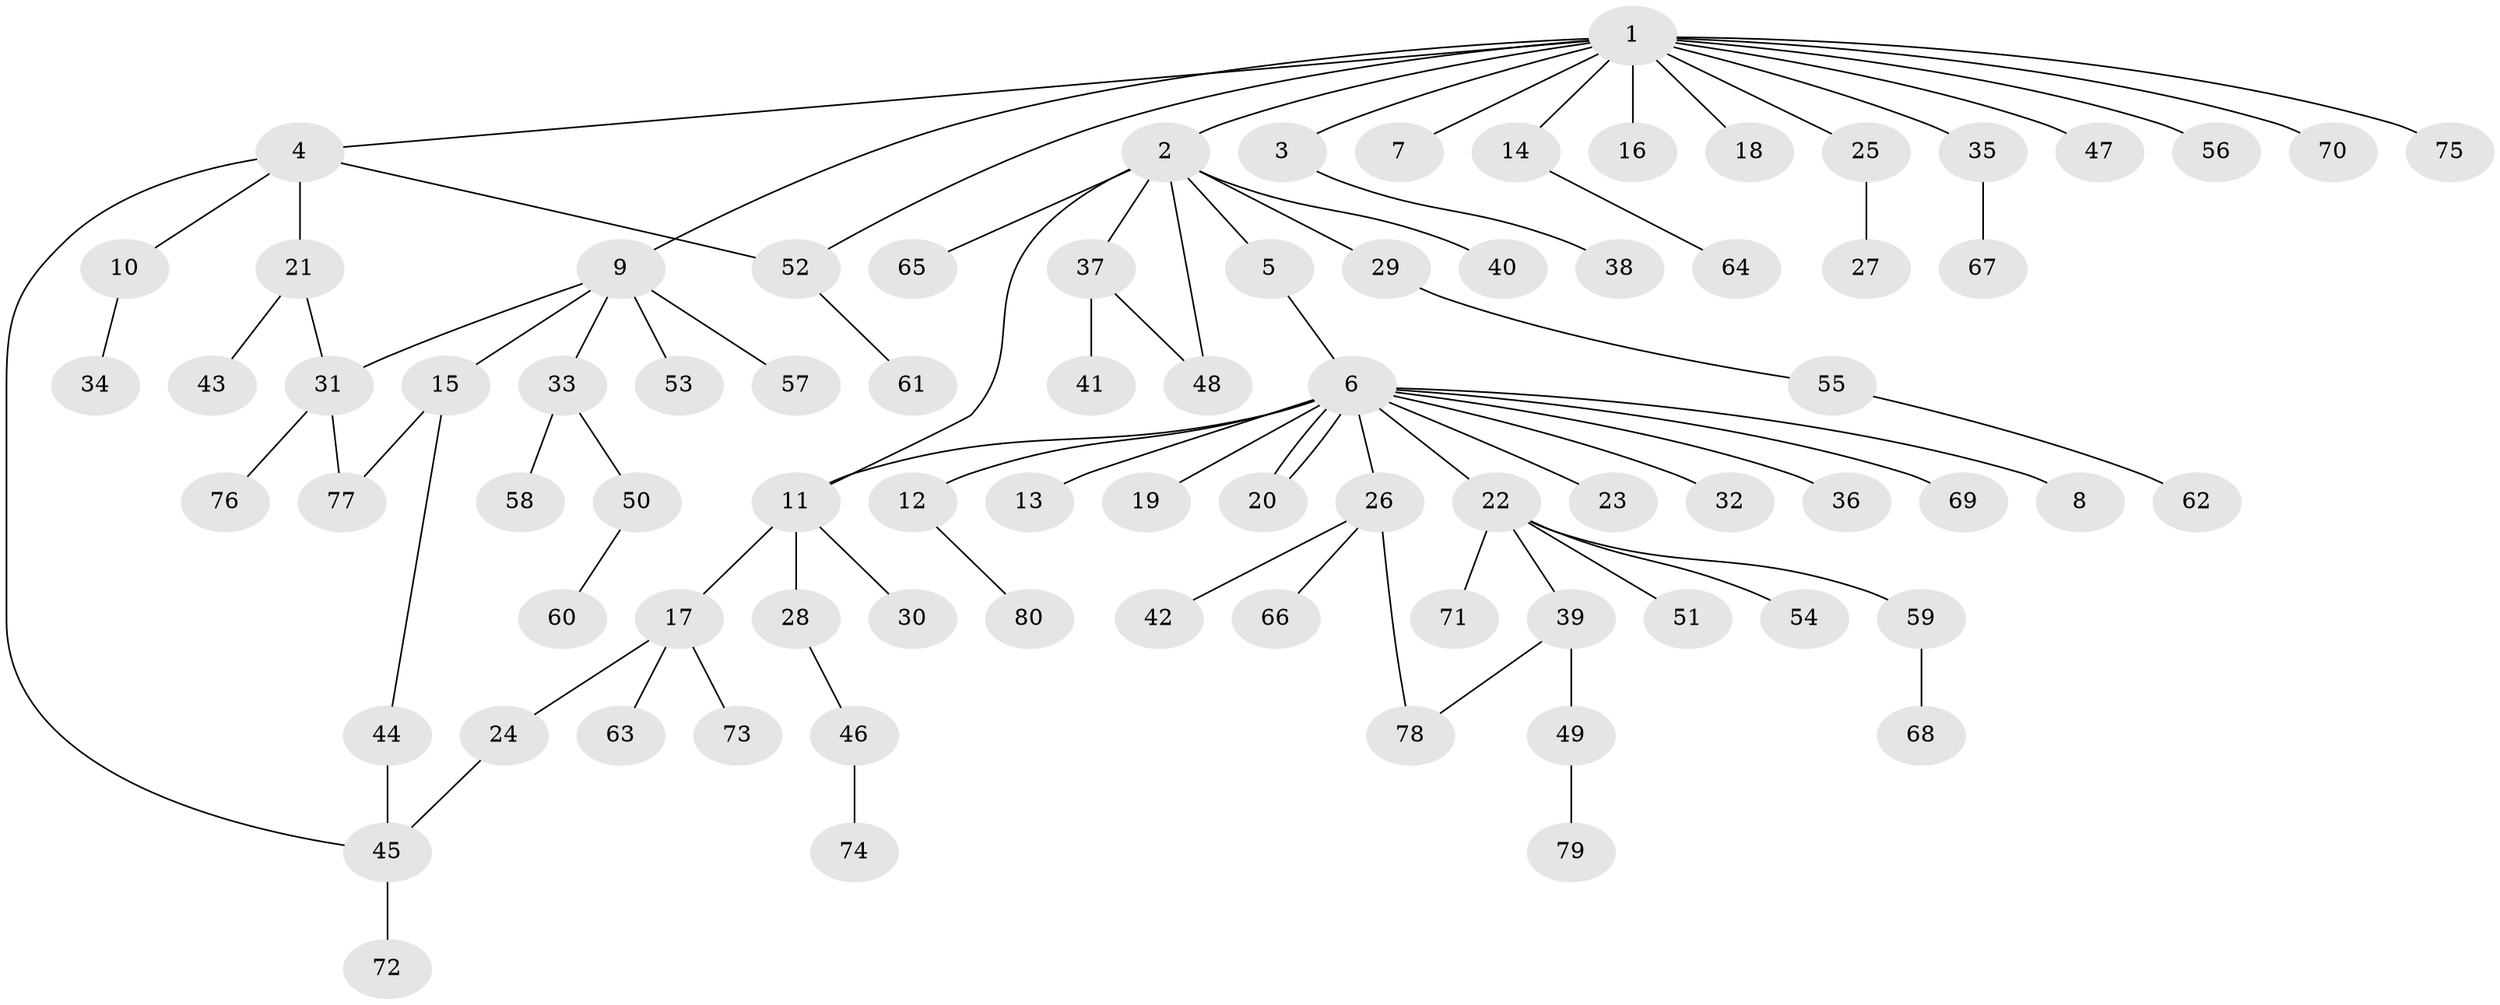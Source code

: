 // coarse degree distribution, {17: 0.017543859649122806, 7: 0.03508771929824561, 1: 0.6666666666666666, 2: 0.12280701754385964, 14: 0.017543859649122806, 5: 0.03508771929824561, 3: 0.08771929824561403, 4: 0.017543859649122806}
// Generated by graph-tools (version 1.1) at 2025/41/03/06/25 10:41:50]
// undirected, 80 vertices, 88 edges
graph export_dot {
graph [start="1"]
  node [color=gray90,style=filled];
  1;
  2;
  3;
  4;
  5;
  6;
  7;
  8;
  9;
  10;
  11;
  12;
  13;
  14;
  15;
  16;
  17;
  18;
  19;
  20;
  21;
  22;
  23;
  24;
  25;
  26;
  27;
  28;
  29;
  30;
  31;
  32;
  33;
  34;
  35;
  36;
  37;
  38;
  39;
  40;
  41;
  42;
  43;
  44;
  45;
  46;
  47;
  48;
  49;
  50;
  51;
  52;
  53;
  54;
  55;
  56;
  57;
  58;
  59;
  60;
  61;
  62;
  63;
  64;
  65;
  66;
  67;
  68;
  69;
  70;
  71;
  72;
  73;
  74;
  75;
  76;
  77;
  78;
  79;
  80;
  1 -- 2;
  1 -- 3;
  1 -- 4;
  1 -- 7;
  1 -- 9;
  1 -- 14;
  1 -- 16;
  1 -- 18;
  1 -- 25;
  1 -- 35;
  1 -- 47;
  1 -- 52;
  1 -- 56;
  1 -- 70;
  1 -- 75;
  2 -- 5;
  2 -- 11;
  2 -- 29;
  2 -- 37;
  2 -- 40;
  2 -- 48;
  2 -- 65;
  3 -- 38;
  4 -- 10;
  4 -- 21;
  4 -- 45;
  4 -- 52;
  5 -- 6;
  6 -- 8;
  6 -- 11;
  6 -- 12;
  6 -- 13;
  6 -- 19;
  6 -- 20;
  6 -- 20;
  6 -- 22;
  6 -- 23;
  6 -- 26;
  6 -- 32;
  6 -- 36;
  6 -- 69;
  9 -- 15;
  9 -- 31;
  9 -- 33;
  9 -- 53;
  9 -- 57;
  10 -- 34;
  11 -- 17;
  11 -- 28;
  11 -- 30;
  12 -- 80;
  14 -- 64;
  15 -- 44;
  15 -- 77;
  17 -- 24;
  17 -- 63;
  17 -- 73;
  21 -- 31;
  21 -- 43;
  22 -- 39;
  22 -- 51;
  22 -- 54;
  22 -- 59;
  22 -- 71;
  24 -- 45;
  25 -- 27;
  26 -- 42;
  26 -- 66;
  26 -- 78;
  28 -- 46;
  29 -- 55;
  31 -- 76;
  31 -- 77;
  33 -- 50;
  33 -- 58;
  35 -- 67;
  37 -- 41;
  37 -- 48;
  39 -- 49;
  39 -- 78;
  44 -- 45;
  45 -- 72;
  46 -- 74;
  49 -- 79;
  50 -- 60;
  52 -- 61;
  55 -- 62;
  59 -- 68;
}
